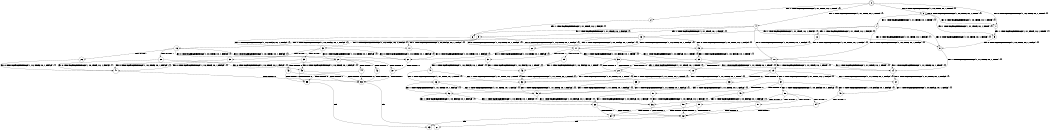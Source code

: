 digraph BCG {
size = "7, 10.5";
center = TRUE;
node [shape = circle];
0 [peripheries = 2];
0 -> 1 [label = "EX !0 !ATOMIC_EXCH_BRANCH (1, +0, TRUE, +0, 1, TRUE) !{}"];
0 -> 2 [label = "EX !1 !ATOMIC_EXCH_BRANCH (1, +1, TRUE, +0, 1, TRUE) !{}"];
0 -> 3 [label = "EX !0 !ATOMIC_EXCH_BRANCH (1, +0, TRUE, +0, 1, TRUE) !{}"];
0 -> 4 [label = "EX !1 !ATOMIC_EXCH_BRANCH (1, +1, TRUE, +0, 1, TRUE) !{}"];
1 -> 5 [label = "EX !1 !ATOMIC_EXCH_BRANCH (1, +1, TRUE, +0, 1, TRUE) !{}"];
2 -> 6 [label = "EX !1 !ATOMIC_EXCH_BRANCH (1, +1, TRUE, +0, 1, FALSE) !{}"];
3 -> 1 [label = "EX !0 !ATOMIC_EXCH_BRANCH (1, +0, TRUE, +0, 1, TRUE) !{}"];
3 -> 5 [label = "EX !1 !ATOMIC_EXCH_BRANCH (1, +1, TRUE, +0, 1, TRUE) !{}"];
3 -> 3 [label = "EX !0 !ATOMIC_EXCH_BRANCH (1, +0, TRUE, +0, 1, TRUE) !{}"];
3 -> 7 [label = "EX !1 !ATOMIC_EXCH_BRANCH (1, +1, TRUE, +0, 1, TRUE) !{}"];
4 -> 6 [label = "EX !1 !ATOMIC_EXCH_BRANCH (1, +1, TRUE, +0, 1, FALSE) !{}"];
4 -> 8 [label = "EX !0 !ATOMIC_EXCH_BRANCH (1, +0, TRUE, +0, 1, FALSE) !{}"];
4 -> 9 [label = "EX !1 !ATOMIC_EXCH_BRANCH (1, +1, TRUE, +0, 1, FALSE) !{}"];
4 -> 10 [label = "EX !0 !ATOMIC_EXCH_BRANCH (1, +0, TRUE, +0, 1, FALSE) !{}"];
5 -> 8 [label = "EX !0 !ATOMIC_EXCH_BRANCH (1, +0, TRUE, +0, 1, FALSE) !{}"];
6 -> 11 [label = "EX !1 !ATOMIC_EXCH_BRANCH (1, +0, FALSE, +0, 1, FALSE) !{}"];
7 -> 8 [label = "EX !0 !ATOMIC_EXCH_BRANCH (1, +0, TRUE, +0, 1, FALSE) !{}"];
7 -> 12 [label = "EX !1 !ATOMIC_EXCH_BRANCH (1, +1, TRUE, +0, 1, FALSE) !{}"];
7 -> 10 [label = "EX !0 !ATOMIC_EXCH_BRANCH (1, +0, TRUE, +0, 1, FALSE) !{}"];
7 -> 13 [label = "EX !1 !ATOMIC_EXCH_BRANCH (1, +1, TRUE, +0, 1, FALSE) !{}"];
8 -> 14 [label = "EX !1 !ATOMIC_EXCH_BRANCH (1, +1, TRUE, +0, 1, TRUE) !{}"];
9 -> 11 [label = "EX !1 !ATOMIC_EXCH_BRANCH (1, +0, FALSE, +0, 1, FALSE) !{}"];
9 -> 15 [label = "EX !0 !ATOMIC_EXCH_BRANCH (1, +0, TRUE, +0, 1, FALSE) !{}"];
9 -> 16 [label = "EX !1 !ATOMIC_EXCH_BRANCH (1, +0, FALSE, +0, 1, FALSE) !{}"];
9 -> 17 [label = "EX !0 !ATOMIC_EXCH_BRANCH (1, +0, TRUE, +0, 1, FALSE) !{}"];
10 -> 14 [label = "EX !1 !ATOMIC_EXCH_BRANCH (1, +1, TRUE, +0, 1, TRUE) !{}"];
10 -> 18 [label = "TERMINATE !0"];
10 -> 19 [label = "EX !1 !ATOMIC_EXCH_BRANCH (1, +1, TRUE, +0, 1, TRUE) !{}"];
10 -> 20 [label = "TERMINATE !0"];
11 -> 21 [label = "EX !0 !ATOMIC_EXCH_BRANCH (1, +0, TRUE, +0, 1, FALSE) !{}"];
12 -> 15 [label = "EX !0 !ATOMIC_EXCH_BRANCH (1, +0, TRUE, +0, 1, FALSE) !{}"];
13 -> 15 [label = "EX !0 !ATOMIC_EXCH_BRANCH (1, +0, TRUE, +0, 1, FALSE) !{}"];
13 -> 22 [label = "EX !1 !ATOMIC_EXCH_BRANCH (1, +0, FALSE, +0, 1, FALSE) !{}"];
13 -> 17 [label = "EX !0 !ATOMIC_EXCH_BRANCH (1, +0, TRUE, +0, 1, FALSE) !{}"];
13 -> 23 [label = "EX !1 !ATOMIC_EXCH_BRANCH (1, +0, FALSE, +0, 1, FALSE) !{}"];
14 -> 24 [label = "EX !1 !ATOMIC_EXCH_BRANCH (1, +1, TRUE, +0, 1, FALSE) !{}"];
15 -> 25 [label = "EX !1 !ATOMIC_EXCH_BRANCH (1, +0, FALSE, +0, 1, TRUE) !{}"];
16 -> 21 [label = "EX !0 !ATOMIC_EXCH_BRANCH (1, +0, TRUE, +0, 1, FALSE) !{}"];
16 -> 26 [label = "TERMINATE !1"];
16 -> 27 [label = "EX !0 !ATOMIC_EXCH_BRANCH (1, +0, TRUE, +0, 1, FALSE) !{}"];
16 -> 28 [label = "TERMINATE !1"];
17 -> 25 [label = "EX !1 !ATOMIC_EXCH_BRANCH (1, +0, FALSE, +0, 1, TRUE) !{}"];
17 -> 29 [label = "TERMINATE !0"];
17 -> 30 [label = "EX !1 !ATOMIC_EXCH_BRANCH (1, +0, FALSE, +0, 1, TRUE) !{}"];
17 -> 31 [label = "TERMINATE !0"];
18 -> 32 [label = "EX !1 !ATOMIC_EXCH_BRANCH (1, +1, TRUE, +0, 1, TRUE) !{}"];
19 -> 24 [label = "EX !1 !ATOMIC_EXCH_BRANCH (1, +1, TRUE, +0, 1, FALSE) !{}"];
19 -> 33 [label = "TERMINATE !0"];
19 -> 34 [label = "EX !1 !ATOMIC_EXCH_BRANCH (1, +1, TRUE, +0, 1, FALSE) !{}"];
19 -> 35 [label = "TERMINATE !0"];
20 -> 32 [label = "EX !1 !ATOMIC_EXCH_BRANCH (1, +1, TRUE, +0, 1, TRUE) !{}"];
20 -> 36 [label = "EX !1 !ATOMIC_EXCH_BRANCH (1, +1, TRUE, +0, 1, TRUE) !{}"];
21 -> 37 [label = "TERMINATE !0"];
22 -> 21 [label = "EX !0 !ATOMIC_EXCH_BRANCH (1, +0, TRUE, +0, 1, FALSE) !{}"];
23 -> 21 [label = "EX !0 !ATOMIC_EXCH_BRANCH (1, +0, TRUE, +0, 1, FALSE) !{}"];
23 -> 38 [label = "TERMINATE !1"];
23 -> 27 [label = "EX !0 !ATOMIC_EXCH_BRANCH (1, +0, TRUE, +0, 1, FALSE) !{}"];
23 -> 39 [label = "TERMINATE !1"];
24 -> 40 [label = "EX !1 !ATOMIC_EXCH_BRANCH (1, +0, FALSE, +0, 1, FALSE) !{}"];
25 -> 14 [label = "EX !1 !ATOMIC_EXCH_BRANCH (1, +1, TRUE, +0, 1, TRUE) !{}"];
26 -> 41 [label = "EX !0 !ATOMIC_EXCH_BRANCH (1, +0, TRUE, +0, 1, FALSE) !{}"];
27 -> 37 [label = "TERMINATE !0"];
27 -> 42 [label = "TERMINATE !1"];
27 -> 43 [label = "TERMINATE !0"];
27 -> 44 [label = "TERMINATE !1"];
28 -> 41 [label = "EX !0 !ATOMIC_EXCH_BRANCH (1, +0, TRUE, +0, 1, FALSE) !{}"];
28 -> 45 [label = "EX !0 !ATOMIC_EXCH_BRANCH (1, +0, TRUE, +0, 1, FALSE) !{}"];
29 -> 46 [label = "EX !1 !ATOMIC_EXCH_BRANCH (1, +0, FALSE, +0, 1, TRUE) !{}"];
30 -> 14 [label = "EX !1 !ATOMIC_EXCH_BRANCH (1, +1, TRUE, +0, 1, TRUE) !{}"];
30 -> 18 [label = "TERMINATE !0"];
30 -> 19 [label = "EX !1 !ATOMIC_EXCH_BRANCH (1, +1, TRUE, +0, 1, TRUE) !{}"];
30 -> 20 [label = "TERMINATE !0"];
31 -> 46 [label = "EX !1 !ATOMIC_EXCH_BRANCH (1, +0, FALSE, +0, 1, TRUE) !{}"];
31 -> 47 [label = "EX !1 !ATOMIC_EXCH_BRANCH (1, +0, FALSE, +0, 1, TRUE) !{}"];
32 -> 48 [label = "EX !1 !ATOMIC_EXCH_BRANCH (1, +1, TRUE, +0, 1, FALSE) !{}"];
33 -> 48 [label = "EX !1 !ATOMIC_EXCH_BRANCH (1, +1, TRUE, +0, 1, FALSE) !{}"];
34 -> 40 [label = "EX !1 !ATOMIC_EXCH_BRANCH (1, +0, FALSE, +0, 1, FALSE) !{}"];
34 -> 49 [label = "TERMINATE !0"];
34 -> 50 [label = "EX !1 !ATOMIC_EXCH_BRANCH (1, +0, FALSE, +0, 1, FALSE) !{}"];
34 -> 51 [label = "TERMINATE !0"];
35 -> 48 [label = "EX !1 !ATOMIC_EXCH_BRANCH (1, +1, TRUE, +0, 1, FALSE) !{}"];
35 -> 52 [label = "EX !1 !ATOMIC_EXCH_BRANCH (1, +1, TRUE, +0, 1, FALSE) !{}"];
36 -> 48 [label = "EX !1 !ATOMIC_EXCH_BRANCH (1, +1, TRUE, +0, 1, FALSE) !{}"];
36 -> 52 [label = "EX !1 !ATOMIC_EXCH_BRANCH (1, +1, TRUE, +0, 1, FALSE) !{}"];
37 -> 53 [label = "TERMINATE !1"];
38 -> 41 [label = "EX !0 !ATOMIC_EXCH_BRANCH (1, +0, TRUE, +0, 1, FALSE) !{}"];
39 -> 41 [label = "EX !0 !ATOMIC_EXCH_BRANCH (1, +0, TRUE, +0, 1, FALSE) !{}"];
39 -> 45 [label = "EX !0 !ATOMIC_EXCH_BRANCH (1, +0, TRUE, +0, 1, FALSE) !{}"];
40 -> 54 [label = "TERMINATE !0"];
41 -> 53 [label = "TERMINATE !0"];
42 -> 53 [label = "TERMINATE !0"];
43 -> 53 [label = "TERMINATE !1"];
43 -> 55 [label = "TERMINATE !1"];
44 -> 53 [label = "TERMINATE !0"];
44 -> 55 [label = "TERMINATE !0"];
45 -> 53 [label = "TERMINATE !0"];
45 -> 55 [label = "TERMINATE !0"];
46 -> 32 [label = "EX !1 !ATOMIC_EXCH_BRANCH (1, +1, TRUE, +0, 1, TRUE) !{}"];
47 -> 32 [label = "EX !1 !ATOMIC_EXCH_BRANCH (1, +1, TRUE, +0, 1, TRUE) !{}"];
47 -> 36 [label = "EX !1 !ATOMIC_EXCH_BRANCH (1, +1, TRUE, +0, 1, TRUE) !{}"];
48 -> 56 [label = "EX !1 !ATOMIC_EXCH_BRANCH (1, +0, FALSE, +0, 1, FALSE) !{}"];
49 -> 56 [label = "EX !1 !ATOMIC_EXCH_BRANCH (1, +0, FALSE, +0, 1, FALSE) !{}"];
50 -> 54 [label = "TERMINATE !0"];
50 -> 57 [label = "TERMINATE !1"];
50 -> 58 [label = "TERMINATE !0"];
50 -> 59 [label = "TERMINATE !1"];
51 -> 56 [label = "EX !1 !ATOMIC_EXCH_BRANCH (1, +0, FALSE, +0, 1, FALSE) !{}"];
51 -> 60 [label = "EX !1 !ATOMIC_EXCH_BRANCH (1, +0, FALSE, +0, 1, FALSE) !{}"];
52 -> 56 [label = "EX !1 !ATOMIC_EXCH_BRANCH (1, +0, FALSE, +0, 1, FALSE) !{}"];
52 -> 60 [label = "EX !1 !ATOMIC_EXCH_BRANCH (1, +0, FALSE, +0, 1, FALSE) !{}"];
53 -> 61 [label = "exit"];
54 -> 62 [label = "TERMINATE !1"];
55 -> 63 [label = "exit"];
56 -> 62 [label = "TERMINATE !1"];
57 -> 62 [label = "TERMINATE !0"];
58 -> 62 [label = "TERMINATE !1"];
58 -> 64 [label = "TERMINATE !1"];
59 -> 62 [label = "TERMINATE !0"];
59 -> 64 [label = "TERMINATE !0"];
60 -> 62 [label = "TERMINATE !1"];
60 -> 64 [label = "TERMINATE !1"];
62 -> 61 [label = "exit"];
64 -> 63 [label = "exit"];
}

